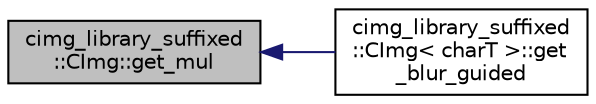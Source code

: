 digraph "cimg_library_suffixed::CImg::get_mul"
{
  edge [fontname="Helvetica",fontsize="10",labelfontname="Helvetica",labelfontsize="10"];
  node [fontname="Helvetica",fontsize="10",shape=record];
  rankdir="LR";
  Node1725 [label="cimg_library_suffixed\l::CImg::get_mul",height=0.2,width=0.4,color="black", fillcolor="grey75", style="filled", fontcolor="black"];
  Node1725 -> Node1726 [dir="back",color="midnightblue",fontsize="10",style="solid",fontname="Helvetica"];
  Node1726 [label="cimg_library_suffixed\l::CImg\< charT \>::get\l_blur_guided",height=0.2,width=0.4,color="black", fillcolor="white", style="filled",URL="$structcimg__library__suffixed_1_1_c_img.html#a7d164f8fc5dd02c93927b74d14809401",tooltip="Blur image, with the image guided filter . "];
}
